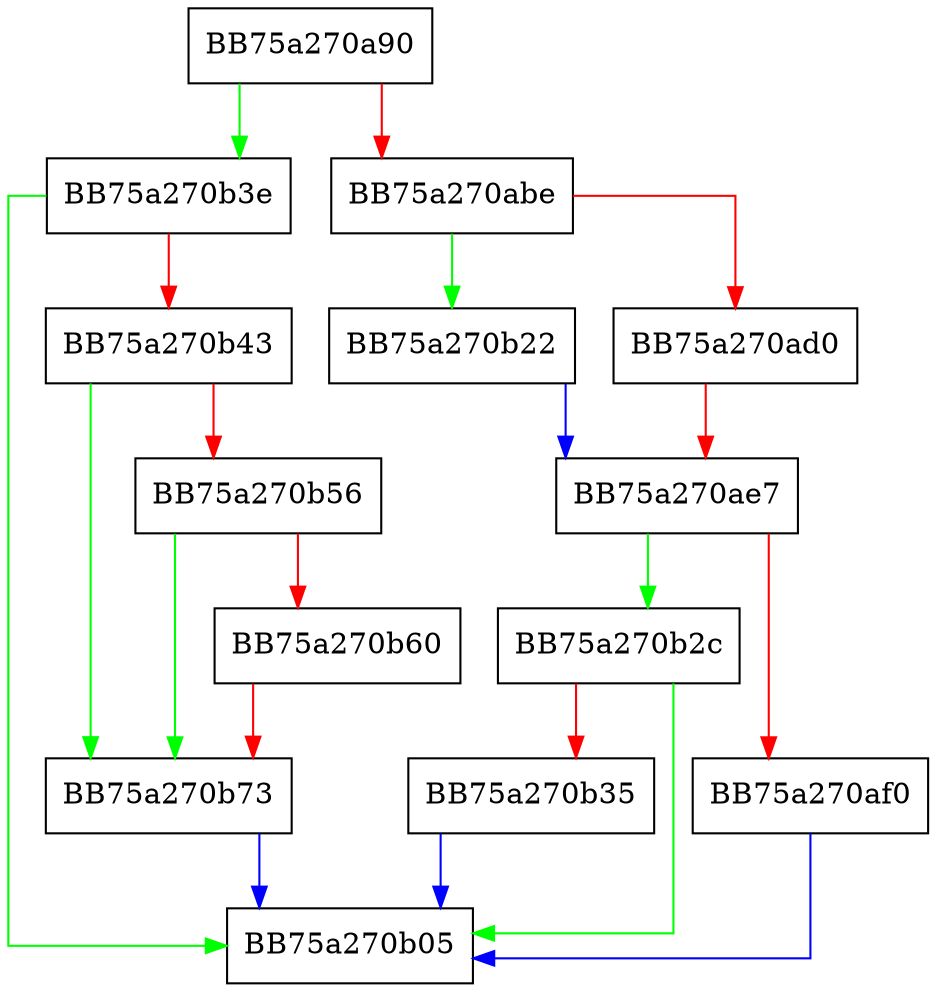digraph Reset {
  node [shape="box"];
  graph [splines=ortho];
  BB75a270a90 -> BB75a270b3e [color="green"];
  BB75a270a90 -> BB75a270abe [color="red"];
  BB75a270abe -> BB75a270b22 [color="green"];
  BB75a270abe -> BB75a270ad0 [color="red"];
  BB75a270ad0 -> BB75a270ae7 [color="red"];
  BB75a270ae7 -> BB75a270b2c [color="green"];
  BB75a270ae7 -> BB75a270af0 [color="red"];
  BB75a270af0 -> BB75a270b05 [color="blue"];
  BB75a270b22 -> BB75a270ae7 [color="blue"];
  BB75a270b2c -> BB75a270b05 [color="green"];
  BB75a270b2c -> BB75a270b35 [color="red"];
  BB75a270b35 -> BB75a270b05 [color="blue"];
  BB75a270b3e -> BB75a270b05 [color="green"];
  BB75a270b3e -> BB75a270b43 [color="red"];
  BB75a270b43 -> BB75a270b73 [color="green"];
  BB75a270b43 -> BB75a270b56 [color="red"];
  BB75a270b56 -> BB75a270b73 [color="green"];
  BB75a270b56 -> BB75a270b60 [color="red"];
  BB75a270b60 -> BB75a270b73 [color="red"];
  BB75a270b73 -> BB75a270b05 [color="blue"];
}